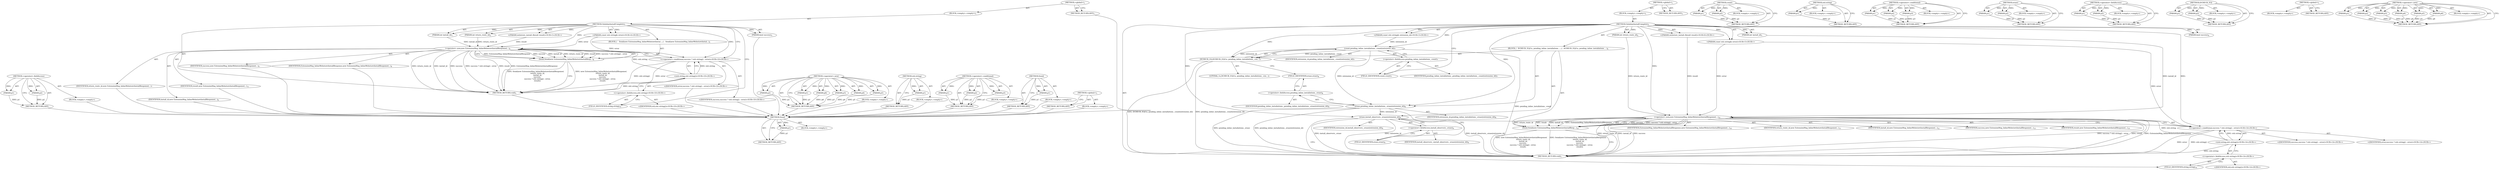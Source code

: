 digraph "&lt;operator&gt;.new" {
vulnerable_79 [label=<(METHOD,&lt;operator&gt;.fieldAccess)>];
vulnerable_80 [label=<(PARAM,p1)>];
vulnerable_81 [label=<(PARAM,p2)>];
vulnerable_82 [label=<(BLOCK,&lt;empty&gt;,&lt;empty&gt;)>];
vulnerable_83 [label=<(METHOD_RETURN,ANY)>];
vulnerable_6 [label=<(METHOD,&lt;global&gt;)<SUB>1</SUB>>];
vulnerable_7 [label=<(BLOCK,&lt;empty&gt;,&lt;empty&gt;)<SUB>1</SUB>>];
vulnerable_8 [label=<(METHOD,OnInlineInstallComplete)<SUB>1</SUB>>];
vulnerable_9 [label=<(PARAM,int install_id)<SUB>1</SUB>>];
vulnerable_10 [label=<(PARAM,int return_route_id)<SUB>2</SUB>>];
vulnerable_11 [label=<(PARAM,bool success)<SUB>3</SUB>>];
vulnerable_12 [label="<(PARAM,const std::string&amp; error)<SUB>4</SUB>>"];
vulnerable_13 [label="<(PARAM,webstore_install::Result result)<SUB>5</SUB>>"];
vulnerable_14 [label=<(BLOCK,{
   Send(new ExtensionMsg_InlineWebstoreInstal...,{
   Send(new ExtensionMsg_InlineWebstoreInstal...)<SUB>5</SUB>>];
vulnerable_15 [label=<(Send,Send(new ExtensionMsg_InlineWebstoreInstallResp...)<SUB>6</SUB>>];
vulnerable_16 [label=<(&lt;operator&gt;.new,new ExtensionMsg_InlineWebstoreInstallResponse(...)<SUB>6</SUB>>];
vulnerable_17 [label=<(IDENTIFIER,ExtensionMsg_InlineWebstoreInstallResponse,new ExtensionMsg_InlineWebstoreInstallResponse(...)<SUB>6</SUB>>];
vulnerable_18 [label=<(IDENTIFIER,return_route_id,new ExtensionMsg_InlineWebstoreInstallResponse(...)<SUB>7</SUB>>];
vulnerable_19 [label=<(IDENTIFIER,install_id,new ExtensionMsg_InlineWebstoreInstallResponse(...)<SUB>8</SUB>>];
vulnerable_20 [label=<(IDENTIFIER,success,new ExtensionMsg_InlineWebstoreInstallResponse(...)<SUB>9</SUB>>];
vulnerable_21 [label="<(&lt;operator&gt;.conditional,success ? std::string() : error)<SUB>10</SUB>>"];
vulnerable_22 [label="<(IDENTIFIER,success,success ? std::string() : error)<SUB>10</SUB>>"];
vulnerable_23 [label="<(std.string,std::string())<SUB>10</SUB>>"];
vulnerable_24 [label="<(&lt;operator&gt;.fieldAccess,std::string)<SUB>10</SUB>>"];
vulnerable_25 [label="<(IDENTIFIER,std,std::string())<SUB>10</SUB>>"];
vulnerable_26 [label=<(FIELD_IDENTIFIER,string,string)<SUB>10</SUB>>];
vulnerable_27 [label="<(IDENTIFIER,error,success ? std::string() : error)<SUB>10</SUB>>"];
vulnerable_28 [label=<(IDENTIFIER,result,new ExtensionMsg_InlineWebstoreInstallResponse(...)<SUB>11</SUB>>];
vulnerable_29 [label=<(METHOD_RETURN,void)<SUB>1</SUB>>];
vulnerable_31 [label=<(METHOD_RETURN,ANY)<SUB>1</SUB>>];
vulnerable_60 [label=<(METHOD,&lt;operator&gt;.new)>];
vulnerable_61 [label=<(PARAM,p1)>];
vulnerable_62 [label=<(PARAM,p2)>];
vulnerable_63 [label=<(PARAM,p3)>];
vulnerable_64 [label=<(PARAM,p4)>];
vulnerable_65 [label=<(PARAM,p5)>];
vulnerable_66 [label=<(PARAM,p6)>];
vulnerable_67 [label=<(BLOCK,&lt;empty&gt;,&lt;empty&gt;)>];
vulnerable_68 [label=<(METHOD_RETURN,ANY)>];
vulnerable_75 [label=<(METHOD,std.string)>];
vulnerable_76 [label=<(PARAM,p1)>];
vulnerable_77 [label=<(BLOCK,&lt;empty&gt;,&lt;empty&gt;)>];
vulnerable_78 [label=<(METHOD_RETURN,ANY)>];
vulnerable_69 [label=<(METHOD,&lt;operator&gt;.conditional)>];
vulnerable_70 [label=<(PARAM,p1)>];
vulnerable_71 [label=<(PARAM,p2)>];
vulnerable_72 [label=<(PARAM,p3)>];
vulnerable_73 [label=<(BLOCK,&lt;empty&gt;,&lt;empty&gt;)>];
vulnerable_74 [label=<(METHOD_RETURN,ANY)>];
vulnerable_56 [label=<(METHOD,Send)>];
vulnerable_57 [label=<(PARAM,p1)>];
vulnerable_58 [label=<(BLOCK,&lt;empty&gt;,&lt;empty&gt;)>];
vulnerable_59 [label=<(METHOD_RETURN,ANY)>];
vulnerable_50 [label=<(METHOD,&lt;global&gt;)<SUB>1</SUB>>];
vulnerable_51 [label=<(BLOCK,&lt;empty&gt;,&lt;empty&gt;)>];
vulnerable_52 [label=<(METHOD_RETURN,ANY)>];
fixed_96 [label=<(METHOD,Send)>];
fixed_97 [label=<(PARAM,p1)>];
fixed_98 [label=<(BLOCK,&lt;empty&gt;,&lt;empty&gt;)>];
fixed_99 [label=<(METHOD_RETURN,ANY)>];
fixed_6 [label=<(METHOD,&lt;global&gt;)<SUB>1</SUB>>];
fixed_7 [label=<(BLOCK,&lt;empty&gt;,&lt;empty&gt;)<SUB>1</SUB>>];
fixed_8 [label=<(METHOD,OnInlineInstallComplete)<SUB>1</SUB>>];
fixed_9 [label=<(PARAM,int install_id)<SUB>1</SUB>>];
fixed_10 [label=<(PARAM,int return_route_id)<SUB>2</SUB>>];
fixed_11 [label="<(PARAM,const std::string&amp; extension_id)<SUB>3</SUB>>"];
fixed_12 [label=<(PARAM,bool success)<SUB>4</SUB>>];
fixed_13 [label="<(PARAM,const std::string&amp; error)<SUB>5</SUB>>"];
fixed_14 [label="<(PARAM,webstore_install::Result result)<SUB>6</SUB>>"];
fixed_15 [label=<(BLOCK,{
  DCHECK_EQ(1u, pending_inline_installations_...,{
  DCHECK_EQ(1u, pending_inline_installations_...)<SUB>6</SUB>>];
fixed_16 [label=<(DCHECK_EQ,DCHECK_EQ(1u, pending_inline_installations_.cou...)<SUB>7</SUB>>];
fixed_17 [label=<(LITERAL,1u,DCHECK_EQ(1u, pending_inline_installations_.cou...)<SUB>7</SUB>>];
fixed_18 [label=<(count,pending_inline_installations_.count(extension_id))<SUB>7</SUB>>];
fixed_19 [label=<(&lt;operator&gt;.fieldAccess,pending_inline_installations_.count)<SUB>7</SUB>>];
fixed_20 [label=<(IDENTIFIER,pending_inline_installations_,pending_inline_installations_.count(extension_id))<SUB>7</SUB>>];
fixed_21 [label=<(FIELD_IDENTIFIER,count,count)<SUB>7</SUB>>];
fixed_22 [label=<(IDENTIFIER,extension_id,pending_inline_installations_.count(extension_id))<SUB>7</SUB>>];
fixed_23 [label=<(erase,pending_inline_installations_.erase(extension_id))<SUB>8</SUB>>];
fixed_24 [label=<(&lt;operator&gt;.fieldAccess,pending_inline_installations_.erase)<SUB>8</SUB>>];
fixed_25 [label=<(IDENTIFIER,pending_inline_installations_,pending_inline_installations_.erase(extension_id))<SUB>8</SUB>>];
fixed_26 [label=<(FIELD_IDENTIFIER,erase,erase)<SUB>8</SUB>>];
fixed_27 [label=<(IDENTIFIER,extension_id,pending_inline_installations_.erase(extension_id))<SUB>8</SUB>>];
fixed_28 [label=<(erase,install_observers_.erase(extension_id))<SUB>9</SUB>>];
fixed_29 [label=<(&lt;operator&gt;.fieldAccess,install_observers_.erase)<SUB>9</SUB>>];
fixed_30 [label=<(IDENTIFIER,install_observers_,install_observers_.erase(extension_id))<SUB>9</SUB>>];
fixed_31 [label=<(FIELD_IDENTIFIER,erase,erase)<SUB>9</SUB>>];
fixed_32 [label=<(IDENTIFIER,extension_id,install_observers_.erase(extension_id))<SUB>9</SUB>>];
fixed_33 [label=<(Send,Send(new ExtensionMsg_InlineWebstoreInstallResp...)<SUB>10</SUB>>];
fixed_34 [label=<(&lt;operator&gt;.new,new ExtensionMsg_InlineWebstoreInstallResponse(...)<SUB>10</SUB>>];
fixed_35 [label=<(IDENTIFIER,ExtensionMsg_InlineWebstoreInstallResponse,new ExtensionMsg_InlineWebstoreInstallResponse(...)<SUB>10</SUB>>];
fixed_36 [label=<(IDENTIFIER,return_route_id,new ExtensionMsg_InlineWebstoreInstallResponse(...)<SUB>11</SUB>>];
fixed_37 [label=<(IDENTIFIER,install_id,new ExtensionMsg_InlineWebstoreInstallResponse(...)<SUB>12</SUB>>];
fixed_38 [label=<(IDENTIFIER,success,new ExtensionMsg_InlineWebstoreInstallResponse(...)<SUB>13</SUB>>];
fixed_39 [label="<(&lt;operator&gt;.conditional,success ? std::string() : error)<SUB>14</SUB>>"];
fixed_40 [label="<(IDENTIFIER,success,success ? std::string() : error)<SUB>14</SUB>>"];
fixed_41 [label="<(std.string,std::string())<SUB>14</SUB>>"];
fixed_42 [label="<(&lt;operator&gt;.fieldAccess,std::string)<SUB>14</SUB>>"];
fixed_43 [label="<(IDENTIFIER,std,std::string())<SUB>14</SUB>>"];
fixed_44 [label=<(FIELD_IDENTIFIER,string,string)<SUB>14</SUB>>];
fixed_45 [label="<(IDENTIFIER,error,success ? std::string() : error)<SUB>14</SUB>>"];
fixed_46 [label=<(IDENTIFIER,result,new ExtensionMsg_InlineWebstoreInstallResponse(...)<SUB>15</SUB>>];
fixed_47 [label=<(METHOD_RETURN,void)<SUB>1</SUB>>];
fixed_49 [label=<(METHOD_RETURN,ANY)<SUB>1</SUB>>];
fixed_81 [label=<(METHOD,count)>];
fixed_82 [label=<(PARAM,p1)>];
fixed_83 [label=<(PARAM,p2)>];
fixed_84 [label=<(BLOCK,&lt;empty&gt;,&lt;empty&gt;)>];
fixed_85 [label=<(METHOD_RETURN,ANY)>];
fixed_115 [label=<(METHOD,std.string)>];
fixed_116 [label=<(PARAM,p1)>];
fixed_117 [label=<(BLOCK,&lt;empty&gt;,&lt;empty&gt;)>];
fixed_118 [label=<(METHOD_RETURN,ANY)>];
fixed_109 [label=<(METHOD,&lt;operator&gt;.conditional)>];
fixed_110 [label=<(PARAM,p1)>];
fixed_111 [label=<(PARAM,p2)>];
fixed_112 [label=<(PARAM,p3)>];
fixed_113 [label=<(BLOCK,&lt;empty&gt;,&lt;empty&gt;)>];
fixed_114 [label=<(METHOD_RETURN,ANY)>];
fixed_91 [label=<(METHOD,erase)>];
fixed_92 [label=<(PARAM,p1)>];
fixed_93 [label=<(PARAM,p2)>];
fixed_94 [label=<(BLOCK,&lt;empty&gt;,&lt;empty&gt;)>];
fixed_95 [label=<(METHOD_RETURN,ANY)>];
fixed_86 [label=<(METHOD,&lt;operator&gt;.fieldAccess)>];
fixed_87 [label=<(PARAM,p1)>];
fixed_88 [label=<(PARAM,p2)>];
fixed_89 [label=<(BLOCK,&lt;empty&gt;,&lt;empty&gt;)>];
fixed_90 [label=<(METHOD_RETURN,ANY)>];
fixed_76 [label=<(METHOD,DCHECK_EQ)>];
fixed_77 [label=<(PARAM,p1)>];
fixed_78 [label=<(PARAM,p2)>];
fixed_79 [label=<(BLOCK,&lt;empty&gt;,&lt;empty&gt;)>];
fixed_80 [label=<(METHOD_RETURN,ANY)>];
fixed_70 [label=<(METHOD,&lt;global&gt;)<SUB>1</SUB>>];
fixed_71 [label=<(BLOCK,&lt;empty&gt;,&lt;empty&gt;)>];
fixed_72 [label=<(METHOD_RETURN,ANY)>];
fixed_100 [label=<(METHOD,&lt;operator&gt;.new)>];
fixed_101 [label=<(PARAM,p1)>];
fixed_102 [label=<(PARAM,p2)>];
fixed_103 [label=<(PARAM,p3)>];
fixed_104 [label=<(PARAM,p4)>];
fixed_105 [label=<(PARAM,p5)>];
fixed_106 [label=<(PARAM,p6)>];
fixed_107 [label=<(BLOCK,&lt;empty&gt;,&lt;empty&gt;)>];
fixed_108 [label=<(METHOD_RETURN,ANY)>];
vulnerable_79 -> vulnerable_80  [key=0, label="AST: "];
vulnerable_79 -> vulnerable_80  [key=1, label="DDG: "];
vulnerable_79 -> vulnerable_82  [key=0, label="AST: "];
vulnerable_79 -> vulnerable_81  [key=0, label="AST: "];
vulnerable_79 -> vulnerable_81  [key=1, label="DDG: "];
vulnerable_79 -> vulnerable_83  [key=0, label="AST: "];
vulnerable_79 -> vulnerable_83  [key=1, label="CFG: "];
vulnerable_80 -> vulnerable_83  [key=0, label="DDG: p1"];
vulnerable_81 -> vulnerable_83  [key=0, label="DDG: p2"];
vulnerable_82 -> fixed_96  [key=0];
vulnerable_83 -> fixed_96  [key=0];
vulnerable_6 -> vulnerable_7  [key=0, label="AST: "];
vulnerable_6 -> vulnerable_31  [key=0, label="AST: "];
vulnerable_6 -> vulnerable_31  [key=1, label="CFG: "];
vulnerable_7 -> vulnerable_8  [key=0, label="AST: "];
vulnerable_8 -> vulnerable_9  [key=0, label="AST: "];
vulnerable_8 -> vulnerable_9  [key=1, label="DDG: "];
vulnerable_8 -> vulnerable_10  [key=0, label="AST: "];
vulnerable_8 -> vulnerable_10  [key=1, label="DDG: "];
vulnerable_8 -> vulnerable_11  [key=0, label="AST: "];
vulnerable_8 -> vulnerable_11  [key=1, label="DDG: "];
vulnerable_8 -> vulnerable_12  [key=0, label="AST: "];
vulnerable_8 -> vulnerable_12  [key=1, label="DDG: "];
vulnerable_8 -> vulnerable_13  [key=0, label="AST: "];
vulnerable_8 -> vulnerable_13  [key=1, label="DDG: "];
vulnerable_8 -> vulnerable_14  [key=0, label="AST: "];
vulnerable_8 -> vulnerable_29  [key=0, label="AST: "];
vulnerable_8 -> vulnerable_26  [key=0, label="CFG: "];
vulnerable_8 -> vulnerable_21  [key=0, label="CFG: "];
vulnerable_8 -> vulnerable_21  [key=1, label="DDG: "];
vulnerable_8 -> vulnerable_16  [key=0, label="DDG: "];
vulnerable_9 -> vulnerable_16  [key=0, label="DDG: install_id"];
vulnerable_10 -> vulnerable_16  [key=0, label="DDG: return_route_id"];
vulnerable_11 -> fixed_96  [key=0];
vulnerable_12 -> vulnerable_16  [key=0, label="DDG: error"];
vulnerable_12 -> vulnerable_21  [key=0, label="DDG: error"];
vulnerable_13 -> vulnerable_16  [key=0, label="DDG: result"];
vulnerable_14 -> vulnerable_15  [key=0, label="AST: "];
vulnerable_15 -> vulnerable_16  [key=0, label="AST: "];
vulnerable_15 -> vulnerable_29  [key=0, label="CFG: "];
vulnerable_15 -> vulnerable_29  [key=1, label="DDG: new ExtensionMsg_InlineWebstoreInstallResponse(
       return_route_id,
       install_id,
      success,
      success ? std::string() : error,
      result)"];
vulnerable_15 -> vulnerable_29  [key=2, label="DDG: Send(new ExtensionMsg_InlineWebstoreInstallResponse(
       return_route_id,
       install_id,
      success,
      success ? std::string() : error,
      result))"];
vulnerable_16 -> vulnerable_17  [key=0, label="AST: "];
vulnerable_16 -> vulnerable_18  [key=0, label="AST: "];
vulnerable_16 -> vulnerable_19  [key=0, label="AST: "];
vulnerable_16 -> vulnerable_20  [key=0, label="AST: "];
vulnerable_16 -> vulnerable_21  [key=0, label="AST: "];
vulnerable_16 -> vulnerable_28  [key=0, label="AST: "];
vulnerable_16 -> vulnerable_15  [key=0, label="CFG: "];
vulnerable_16 -> vulnerable_15  [key=1, label="DDG: ExtensionMsg_InlineWebstoreInstallResponse"];
vulnerable_16 -> vulnerable_15  [key=2, label="DDG: success"];
vulnerable_16 -> vulnerable_15  [key=3, label="DDG: install_id"];
vulnerable_16 -> vulnerable_15  [key=4, label="DDG: return_route_id"];
vulnerable_16 -> vulnerable_15  [key=5, label="DDG: result"];
vulnerable_16 -> vulnerable_15  [key=6, label="DDG: success ? std::string() : error"];
vulnerable_16 -> vulnerable_29  [key=0, label="DDG: return_route_id"];
vulnerable_16 -> vulnerable_29  [key=1, label="DDG: install_id"];
vulnerable_16 -> vulnerable_29  [key=2, label="DDG: success"];
vulnerable_16 -> vulnerable_29  [key=3, label="DDG: success ? std::string() : error"];
vulnerable_16 -> vulnerable_29  [key=4, label="DDG: result"];
vulnerable_16 -> vulnerable_29  [key=5, label="DDG: ExtensionMsg_InlineWebstoreInstallResponse"];
vulnerable_17 -> fixed_96  [key=0];
vulnerable_18 -> fixed_96  [key=0];
vulnerable_19 -> fixed_96  [key=0];
vulnerable_20 -> fixed_96  [key=0];
vulnerable_21 -> vulnerable_22  [key=0, label="AST: "];
vulnerable_21 -> vulnerable_23  [key=0, label="AST: "];
vulnerable_21 -> vulnerable_27  [key=0, label="AST: "];
vulnerable_21 -> vulnerable_16  [key=0, label="CFG: "];
vulnerable_21 -> vulnerable_29  [key=0, label="DDG: error"];
vulnerable_21 -> vulnerable_29  [key=1, label="DDG: std::string()"];
vulnerable_22 -> fixed_96  [key=0];
vulnerable_23 -> vulnerable_24  [key=0, label="AST: "];
vulnerable_23 -> vulnerable_21  [key=0, label="CFG: "];
vulnerable_23 -> vulnerable_21  [key=1, label="DDG: std::string"];
vulnerable_23 -> vulnerable_29  [key=0, label="DDG: std::string"];
vulnerable_23 -> vulnerable_16  [key=0, label="DDG: std::string"];
vulnerable_24 -> vulnerable_25  [key=0, label="AST: "];
vulnerable_24 -> vulnerable_26  [key=0, label="AST: "];
vulnerable_24 -> vulnerable_23  [key=0, label="CFG: "];
vulnerable_25 -> fixed_96  [key=0];
vulnerable_26 -> vulnerable_24  [key=0, label="CFG: "];
vulnerable_27 -> fixed_96  [key=0];
vulnerable_28 -> fixed_96  [key=0];
vulnerable_29 -> fixed_96  [key=0];
vulnerable_31 -> fixed_96  [key=0];
vulnerable_60 -> vulnerable_61  [key=0, label="AST: "];
vulnerable_60 -> vulnerable_61  [key=1, label="DDG: "];
vulnerable_60 -> vulnerable_67  [key=0, label="AST: "];
vulnerable_60 -> vulnerable_62  [key=0, label="AST: "];
vulnerable_60 -> vulnerable_62  [key=1, label="DDG: "];
vulnerable_60 -> vulnerable_68  [key=0, label="AST: "];
vulnerable_60 -> vulnerable_68  [key=1, label="CFG: "];
vulnerable_60 -> vulnerable_63  [key=0, label="AST: "];
vulnerable_60 -> vulnerable_63  [key=1, label="DDG: "];
vulnerable_60 -> vulnerable_64  [key=0, label="AST: "];
vulnerable_60 -> vulnerable_64  [key=1, label="DDG: "];
vulnerable_60 -> vulnerable_65  [key=0, label="AST: "];
vulnerable_60 -> vulnerable_65  [key=1, label="DDG: "];
vulnerable_60 -> vulnerable_66  [key=0, label="AST: "];
vulnerable_60 -> vulnerable_66  [key=1, label="DDG: "];
vulnerable_61 -> vulnerable_68  [key=0, label="DDG: p1"];
vulnerable_62 -> vulnerable_68  [key=0, label="DDG: p2"];
vulnerable_63 -> vulnerable_68  [key=0, label="DDG: p3"];
vulnerable_64 -> vulnerable_68  [key=0, label="DDG: p4"];
vulnerable_65 -> vulnerable_68  [key=0, label="DDG: p5"];
vulnerable_66 -> vulnerable_68  [key=0, label="DDG: p6"];
vulnerable_67 -> fixed_96  [key=0];
vulnerable_68 -> fixed_96  [key=0];
vulnerable_75 -> vulnerable_76  [key=0, label="AST: "];
vulnerable_75 -> vulnerable_76  [key=1, label="DDG: "];
vulnerable_75 -> vulnerable_77  [key=0, label="AST: "];
vulnerable_75 -> vulnerable_78  [key=0, label="AST: "];
vulnerable_75 -> vulnerable_78  [key=1, label="CFG: "];
vulnerable_76 -> vulnerable_78  [key=0, label="DDG: p1"];
vulnerable_77 -> fixed_96  [key=0];
vulnerable_78 -> fixed_96  [key=0];
vulnerable_69 -> vulnerable_70  [key=0, label="AST: "];
vulnerable_69 -> vulnerable_70  [key=1, label="DDG: "];
vulnerable_69 -> vulnerable_73  [key=0, label="AST: "];
vulnerable_69 -> vulnerable_71  [key=0, label="AST: "];
vulnerable_69 -> vulnerable_71  [key=1, label="DDG: "];
vulnerable_69 -> vulnerable_74  [key=0, label="AST: "];
vulnerable_69 -> vulnerable_74  [key=1, label="CFG: "];
vulnerable_69 -> vulnerable_72  [key=0, label="AST: "];
vulnerable_69 -> vulnerable_72  [key=1, label="DDG: "];
vulnerable_70 -> vulnerable_74  [key=0, label="DDG: p1"];
vulnerable_71 -> vulnerable_74  [key=0, label="DDG: p2"];
vulnerable_72 -> vulnerable_74  [key=0, label="DDG: p3"];
vulnerable_73 -> fixed_96  [key=0];
vulnerable_74 -> fixed_96  [key=0];
vulnerable_56 -> vulnerable_57  [key=0, label="AST: "];
vulnerable_56 -> vulnerable_57  [key=1, label="DDG: "];
vulnerable_56 -> vulnerable_58  [key=0, label="AST: "];
vulnerable_56 -> vulnerable_59  [key=0, label="AST: "];
vulnerable_56 -> vulnerable_59  [key=1, label="CFG: "];
vulnerable_57 -> vulnerable_59  [key=0, label="DDG: p1"];
vulnerable_58 -> fixed_96  [key=0];
vulnerable_59 -> fixed_96  [key=0];
vulnerable_50 -> vulnerable_51  [key=0, label="AST: "];
vulnerable_50 -> vulnerable_52  [key=0, label="AST: "];
vulnerable_50 -> vulnerable_52  [key=1, label="CFG: "];
vulnerable_51 -> fixed_96  [key=0];
vulnerable_52 -> fixed_96  [key=0];
fixed_96 -> fixed_97  [key=0, label="AST: "];
fixed_96 -> fixed_97  [key=1, label="DDG: "];
fixed_96 -> fixed_98  [key=0, label="AST: "];
fixed_96 -> fixed_99  [key=0, label="AST: "];
fixed_96 -> fixed_99  [key=1, label="CFG: "];
fixed_97 -> fixed_99  [key=0, label="DDG: p1"];
fixed_6 -> fixed_7  [key=0, label="AST: "];
fixed_6 -> fixed_49  [key=0, label="AST: "];
fixed_6 -> fixed_49  [key=1, label="CFG: "];
fixed_7 -> fixed_8  [key=0, label="AST: "];
fixed_8 -> fixed_9  [key=0, label="AST: "];
fixed_8 -> fixed_9  [key=1, label="DDG: "];
fixed_8 -> fixed_10  [key=0, label="AST: "];
fixed_8 -> fixed_10  [key=1, label="DDG: "];
fixed_8 -> fixed_11  [key=0, label="AST: "];
fixed_8 -> fixed_11  [key=1, label="DDG: "];
fixed_8 -> fixed_12  [key=0, label="AST: "];
fixed_8 -> fixed_12  [key=1, label="DDG: "];
fixed_8 -> fixed_13  [key=0, label="AST: "];
fixed_8 -> fixed_13  [key=1, label="DDG: "];
fixed_8 -> fixed_14  [key=0, label="AST: "];
fixed_8 -> fixed_14  [key=1, label="DDG: "];
fixed_8 -> fixed_15  [key=0, label="AST: "];
fixed_8 -> fixed_47  [key=0, label="AST: "];
fixed_8 -> fixed_21  [key=0, label="CFG: "];
fixed_8 -> fixed_16  [key=0, label="DDG: "];
fixed_8 -> fixed_23  [key=0, label="DDG: "];
fixed_8 -> fixed_28  [key=0, label="DDG: "];
fixed_8 -> fixed_18  [key=0, label="DDG: "];
fixed_8 -> fixed_34  [key=0, label="DDG: "];
fixed_8 -> fixed_39  [key=0, label="DDG: "];
fixed_9 -> fixed_34  [key=0, label="DDG: install_id"];
fixed_10 -> fixed_34  [key=0, label="DDG: return_route_id"];
fixed_11 -> fixed_18  [key=0, label="DDG: extension_id"];
fixed_13 -> fixed_34  [key=0, label="DDG: error"];
fixed_13 -> fixed_39  [key=0, label="DDG: error"];
fixed_14 -> fixed_34  [key=0, label="DDG: result"];
fixed_15 -> fixed_16  [key=0, label="AST: "];
fixed_15 -> fixed_23  [key=0, label="AST: "];
fixed_15 -> fixed_28  [key=0, label="AST: "];
fixed_15 -> fixed_33  [key=0, label="AST: "];
fixed_16 -> fixed_17  [key=0, label="AST: "];
fixed_16 -> fixed_18  [key=0, label="AST: "];
fixed_16 -> fixed_26  [key=0, label="CFG: "];
fixed_16 -> fixed_47  [key=0, label="DDG: pending_inline_installations_.count(extension_id)"];
fixed_16 -> fixed_47  [key=1, label="DDG: DCHECK_EQ(1u, pending_inline_installations_.count(extension_id))"];
fixed_18 -> fixed_19  [key=0, label="AST: "];
fixed_18 -> fixed_22  [key=0, label="AST: "];
fixed_18 -> fixed_16  [key=0, label="CFG: "];
fixed_18 -> fixed_16  [key=1, label="DDG: pending_inline_installations_.count"];
fixed_18 -> fixed_16  [key=2, label="DDG: extension_id"];
fixed_18 -> fixed_47  [key=0, label="DDG: pending_inline_installations_.count"];
fixed_18 -> fixed_23  [key=0, label="DDG: extension_id"];
fixed_19 -> fixed_20  [key=0, label="AST: "];
fixed_19 -> fixed_21  [key=0, label="AST: "];
fixed_19 -> fixed_18  [key=0, label="CFG: "];
fixed_21 -> fixed_19  [key=0, label="CFG: "];
fixed_23 -> fixed_24  [key=0, label="AST: "];
fixed_23 -> fixed_27  [key=0, label="AST: "];
fixed_23 -> fixed_31  [key=0, label="CFG: "];
fixed_23 -> fixed_47  [key=0, label="DDG: pending_inline_installations_.erase"];
fixed_23 -> fixed_47  [key=1, label="DDG: pending_inline_installations_.erase(extension_id)"];
fixed_23 -> fixed_28  [key=0, label="DDG: extension_id"];
fixed_24 -> fixed_25  [key=0, label="AST: "];
fixed_24 -> fixed_26  [key=0, label="AST: "];
fixed_24 -> fixed_23  [key=0, label="CFG: "];
fixed_26 -> fixed_24  [key=0, label="CFG: "];
fixed_28 -> fixed_29  [key=0, label="AST: "];
fixed_28 -> fixed_32  [key=0, label="AST: "];
fixed_28 -> fixed_44  [key=0, label="CFG: "];
fixed_28 -> fixed_39  [key=0, label="CFG: "];
fixed_28 -> fixed_47  [key=0, label="DDG: install_observers_.erase"];
fixed_28 -> fixed_47  [key=1, label="DDG: extension_id"];
fixed_28 -> fixed_47  [key=2, label="DDG: install_observers_.erase(extension_id)"];
fixed_29 -> fixed_30  [key=0, label="AST: "];
fixed_29 -> fixed_31  [key=0, label="AST: "];
fixed_29 -> fixed_28  [key=0, label="CFG: "];
fixed_31 -> fixed_29  [key=0, label="CFG: "];
fixed_33 -> fixed_34  [key=0, label="AST: "];
fixed_33 -> fixed_47  [key=0, label="CFG: "];
fixed_33 -> fixed_47  [key=1, label="DDG: new ExtensionMsg_InlineWebstoreInstallResponse(
       return_route_id,
       install_id,
      success,
      success ? std::string() : error,
      result)"];
fixed_33 -> fixed_47  [key=2, label="DDG: Send(new ExtensionMsg_InlineWebstoreInstallResponse(
       return_route_id,
       install_id,
      success,
      success ? std::string() : error,
      result))"];
fixed_34 -> fixed_35  [key=0, label="AST: "];
fixed_34 -> fixed_36  [key=0, label="AST: "];
fixed_34 -> fixed_37  [key=0, label="AST: "];
fixed_34 -> fixed_38  [key=0, label="AST: "];
fixed_34 -> fixed_39  [key=0, label="AST: "];
fixed_34 -> fixed_46  [key=0, label="AST: "];
fixed_34 -> fixed_33  [key=0, label="CFG: "];
fixed_34 -> fixed_33  [key=1, label="DDG: success"];
fixed_34 -> fixed_33  [key=2, label="DDG: success ? std::string() : error"];
fixed_34 -> fixed_33  [key=3, label="DDG: return_route_id"];
fixed_34 -> fixed_33  [key=4, label="DDG: result"];
fixed_34 -> fixed_33  [key=5, label="DDG: install_id"];
fixed_34 -> fixed_33  [key=6, label="DDG: ExtensionMsg_InlineWebstoreInstallResponse"];
fixed_34 -> fixed_47  [key=0, label="DDG: return_route_id"];
fixed_34 -> fixed_47  [key=1, label="DDG: install_id"];
fixed_34 -> fixed_47  [key=2, label="DDG: success"];
fixed_34 -> fixed_47  [key=3, label="DDG: success ? std::string() : error"];
fixed_34 -> fixed_47  [key=4, label="DDG: result"];
fixed_34 -> fixed_47  [key=5, label="DDG: ExtensionMsg_InlineWebstoreInstallResponse"];
fixed_39 -> fixed_40  [key=0, label="AST: "];
fixed_39 -> fixed_41  [key=0, label="AST: "];
fixed_39 -> fixed_45  [key=0, label="AST: "];
fixed_39 -> fixed_34  [key=0, label="CFG: "];
fixed_39 -> fixed_47  [key=0, label="DDG: error"];
fixed_39 -> fixed_47  [key=1, label="DDG: std::string()"];
fixed_41 -> fixed_42  [key=0, label="AST: "];
fixed_41 -> fixed_39  [key=0, label="CFG: "];
fixed_41 -> fixed_39  [key=1, label="DDG: std::string"];
fixed_41 -> fixed_47  [key=0, label="DDG: std::string"];
fixed_41 -> fixed_34  [key=0, label="DDG: std::string"];
fixed_42 -> fixed_43  [key=0, label="AST: "];
fixed_42 -> fixed_44  [key=0, label="AST: "];
fixed_42 -> fixed_41  [key=0, label="CFG: "];
fixed_44 -> fixed_42  [key=0, label="CFG: "];
fixed_81 -> fixed_82  [key=0, label="AST: "];
fixed_81 -> fixed_82  [key=1, label="DDG: "];
fixed_81 -> fixed_84  [key=0, label="AST: "];
fixed_81 -> fixed_83  [key=0, label="AST: "];
fixed_81 -> fixed_83  [key=1, label="DDG: "];
fixed_81 -> fixed_85  [key=0, label="AST: "];
fixed_81 -> fixed_85  [key=1, label="CFG: "];
fixed_82 -> fixed_85  [key=0, label="DDG: p1"];
fixed_83 -> fixed_85  [key=0, label="DDG: p2"];
fixed_115 -> fixed_116  [key=0, label="AST: "];
fixed_115 -> fixed_116  [key=1, label="DDG: "];
fixed_115 -> fixed_117  [key=0, label="AST: "];
fixed_115 -> fixed_118  [key=0, label="AST: "];
fixed_115 -> fixed_118  [key=1, label="CFG: "];
fixed_116 -> fixed_118  [key=0, label="DDG: p1"];
fixed_109 -> fixed_110  [key=0, label="AST: "];
fixed_109 -> fixed_110  [key=1, label="DDG: "];
fixed_109 -> fixed_113  [key=0, label="AST: "];
fixed_109 -> fixed_111  [key=0, label="AST: "];
fixed_109 -> fixed_111  [key=1, label="DDG: "];
fixed_109 -> fixed_114  [key=0, label="AST: "];
fixed_109 -> fixed_114  [key=1, label="CFG: "];
fixed_109 -> fixed_112  [key=0, label="AST: "];
fixed_109 -> fixed_112  [key=1, label="DDG: "];
fixed_110 -> fixed_114  [key=0, label="DDG: p1"];
fixed_111 -> fixed_114  [key=0, label="DDG: p2"];
fixed_112 -> fixed_114  [key=0, label="DDG: p3"];
fixed_91 -> fixed_92  [key=0, label="AST: "];
fixed_91 -> fixed_92  [key=1, label="DDG: "];
fixed_91 -> fixed_94  [key=0, label="AST: "];
fixed_91 -> fixed_93  [key=0, label="AST: "];
fixed_91 -> fixed_93  [key=1, label="DDG: "];
fixed_91 -> fixed_95  [key=0, label="AST: "];
fixed_91 -> fixed_95  [key=1, label="CFG: "];
fixed_92 -> fixed_95  [key=0, label="DDG: p1"];
fixed_93 -> fixed_95  [key=0, label="DDG: p2"];
fixed_86 -> fixed_87  [key=0, label="AST: "];
fixed_86 -> fixed_87  [key=1, label="DDG: "];
fixed_86 -> fixed_89  [key=0, label="AST: "];
fixed_86 -> fixed_88  [key=0, label="AST: "];
fixed_86 -> fixed_88  [key=1, label="DDG: "];
fixed_86 -> fixed_90  [key=0, label="AST: "];
fixed_86 -> fixed_90  [key=1, label="CFG: "];
fixed_87 -> fixed_90  [key=0, label="DDG: p1"];
fixed_88 -> fixed_90  [key=0, label="DDG: p2"];
fixed_76 -> fixed_77  [key=0, label="AST: "];
fixed_76 -> fixed_77  [key=1, label="DDG: "];
fixed_76 -> fixed_79  [key=0, label="AST: "];
fixed_76 -> fixed_78  [key=0, label="AST: "];
fixed_76 -> fixed_78  [key=1, label="DDG: "];
fixed_76 -> fixed_80  [key=0, label="AST: "];
fixed_76 -> fixed_80  [key=1, label="CFG: "];
fixed_77 -> fixed_80  [key=0, label="DDG: p1"];
fixed_78 -> fixed_80  [key=0, label="DDG: p2"];
fixed_70 -> fixed_71  [key=0, label="AST: "];
fixed_70 -> fixed_72  [key=0, label="AST: "];
fixed_70 -> fixed_72  [key=1, label="CFG: "];
fixed_100 -> fixed_101  [key=0, label="AST: "];
fixed_100 -> fixed_101  [key=1, label="DDG: "];
fixed_100 -> fixed_107  [key=0, label="AST: "];
fixed_100 -> fixed_102  [key=0, label="AST: "];
fixed_100 -> fixed_102  [key=1, label="DDG: "];
fixed_100 -> fixed_108  [key=0, label="AST: "];
fixed_100 -> fixed_108  [key=1, label="CFG: "];
fixed_100 -> fixed_103  [key=0, label="AST: "];
fixed_100 -> fixed_103  [key=1, label="DDG: "];
fixed_100 -> fixed_104  [key=0, label="AST: "];
fixed_100 -> fixed_104  [key=1, label="DDG: "];
fixed_100 -> fixed_105  [key=0, label="AST: "];
fixed_100 -> fixed_105  [key=1, label="DDG: "];
fixed_100 -> fixed_106  [key=0, label="AST: "];
fixed_100 -> fixed_106  [key=1, label="DDG: "];
fixed_101 -> fixed_108  [key=0, label="DDG: p1"];
fixed_102 -> fixed_108  [key=0, label="DDG: p2"];
fixed_103 -> fixed_108  [key=0, label="DDG: p3"];
fixed_104 -> fixed_108  [key=0, label="DDG: p4"];
fixed_105 -> fixed_108  [key=0, label="DDG: p5"];
fixed_106 -> fixed_108  [key=0, label="DDG: p6"];
}
